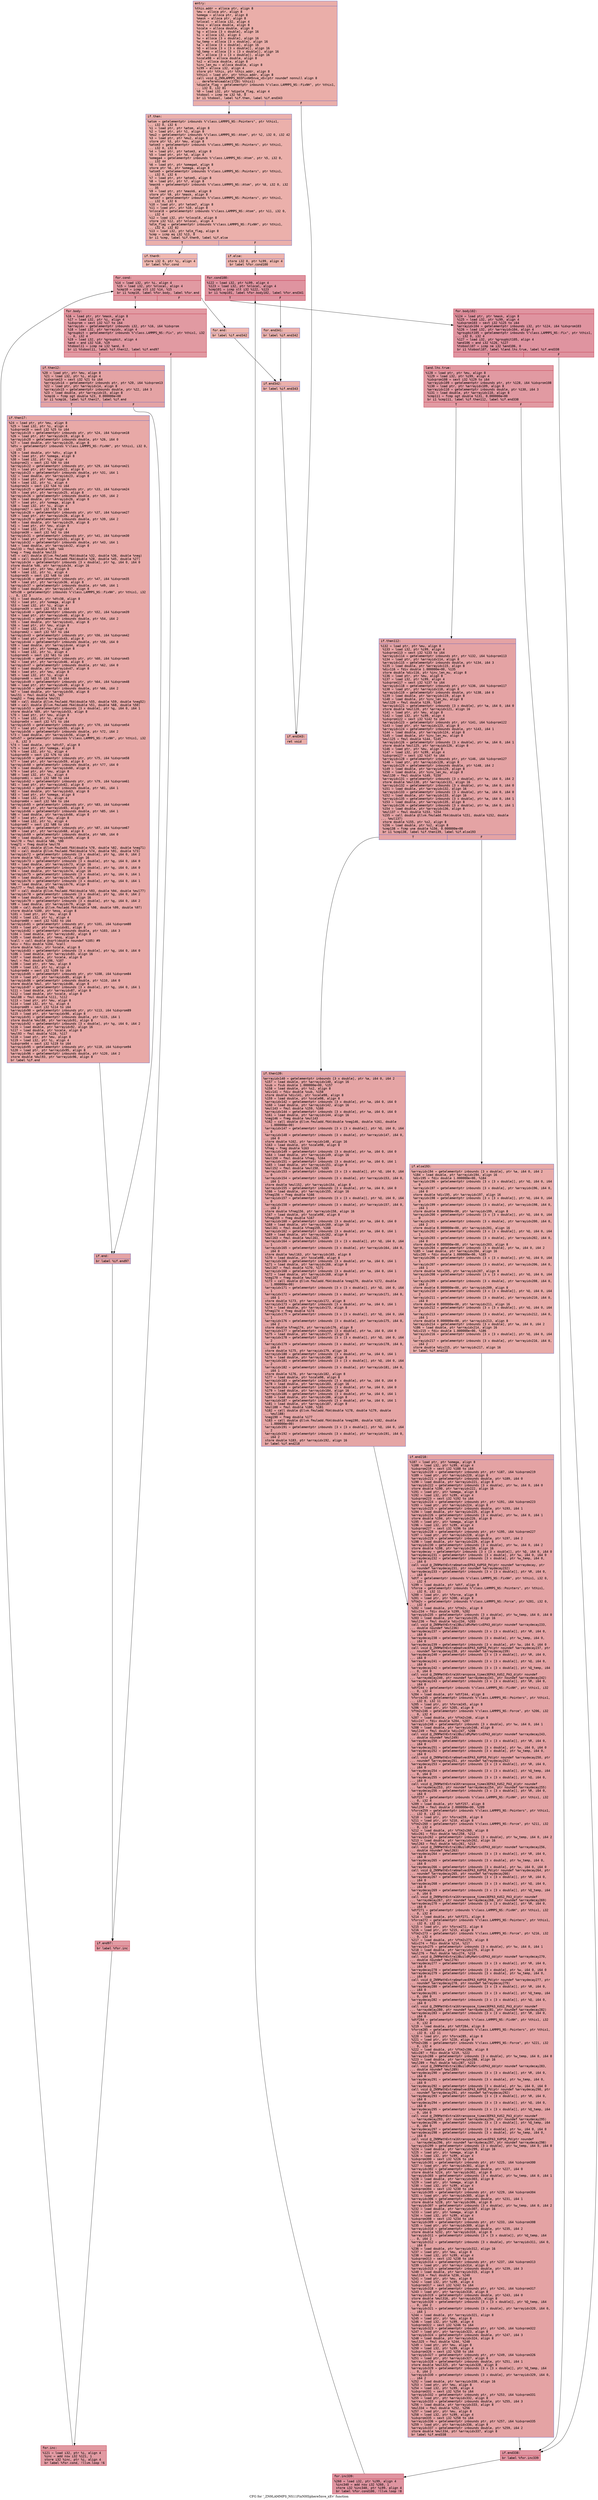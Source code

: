 digraph "CFG for '_ZN9LAMMPS_NS11FixNHSphere5nve_xEv' function" {
	label="CFG for '_ZN9LAMMPS_NS11FixNHSphere5nve_xEv' function";

	Node0x560d7b03cda0 [shape=record,color="#3d50c3ff", style=filled, fillcolor="#d0473d70" fontname="Courier",label="{entry:\l|  %this.addr = alloca ptr, align 8\l  %mu = alloca ptr, align 8\l  %omega = alloca ptr, align 8\l  %mask = alloca ptr, align 8\l  %nlocal = alloca i32, align 4\l  %msq = alloca double, align 8\l  %scale = alloca double, align 8\l  %g = alloca [3 x double], align 16\l  %i = alloca i32, align 4\l  %w = alloca [3 x double], align 16\l  %w_temp = alloca [3 x double], align 16\l  %a = alloca [3 x double], align 16\l  %Q = alloca [3 x [3 x double]], align 16\l  %Q_temp = alloca [3 x [3 x double]], align 16\l  %R = alloca [3 x [3 x double]], align 16\l  %scale98 = alloca double, align 8\l  %s2 = alloca double, align 8\l  %inv_len_mu = alloca double, align 8\l  %i99 = alloca i32, align 4\l  store ptr %this, ptr %this.addr, align 8\l  %this1 = load ptr, ptr %this.addr, align 8\l  call void @_ZN9LAMMPS_NS5FixNH5nve_xEv(ptr noundef nonnull align 8\l... dereferenceable(1720) %this1)\l  %dipole_flag = getelementptr inbounds %\"class.LAMMPS_NS::FixNH\", ptr %this1,\l... i32 0, i32 81\l  %0 = load i32, ptr %dipole_flag, align 4\l  %tobool = icmp ne i32 %0, 0\l  br i1 %tobool, label %if.then, label %if.end343\l|{<s0>T|<s1>F}}"];
	Node0x560d7b03cda0:s0 -> Node0x560d7b0604e0[tooltip="entry -> if.then\nProbability 62.50%" ];
	Node0x560d7b03cda0:s1 -> Node0x560d7b05f930[tooltip="entry -> if.end343\nProbability 37.50%" ];
	Node0x560d7b0604e0 [shape=record,color="#3d50c3ff", style=filled, fillcolor="#d24b4070" fontname="Courier",label="{if.then:\l|  %atom = getelementptr inbounds %\"class.LAMMPS_NS::Pointers\", ptr %this1,\l... i32 0, i32 6\l  %1 = load ptr, ptr %atom, align 8\l  %2 = load ptr, ptr %1, align 8\l  %mu2 = getelementptr inbounds %\"class.LAMMPS_NS::Atom\", ptr %2, i32 0, i32 42\l  %3 = load ptr, ptr %mu2, align 8\l  store ptr %3, ptr %mu, align 8\l  %atom3 = getelementptr inbounds %\"class.LAMMPS_NS::Pointers\", ptr %this1,\l... i32 0, i32 6\l  %4 = load ptr, ptr %atom3, align 8\l  %5 = load ptr, ptr %4, align 8\l  %omega4 = getelementptr inbounds %\"class.LAMMPS_NS::Atom\", ptr %5, i32 0,\l... i32 44\l  %6 = load ptr, ptr %omega4, align 8\l  store ptr %6, ptr %omega, align 8\l  %atom5 = getelementptr inbounds %\"class.LAMMPS_NS::Pointers\", ptr %this1,\l... i32 0, i32 6\l  %7 = load ptr, ptr %atom5, align 8\l  %8 = load ptr, ptr %7, align 8\l  %mask6 = getelementptr inbounds %\"class.LAMMPS_NS::Atom\", ptr %8, i32 0, i32\l... 35\l  %9 = load ptr, ptr %mask6, align 8\l  store ptr %9, ptr %mask, align 8\l  %atom7 = getelementptr inbounds %\"class.LAMMPS_NS::Pointers\", ptr %this1,\l... i32 0, i32 6\l  %10 = load ptr, ptr %atom7, align 8\l  %11 = load ptr, ptr %10, align 8\l  %nlocal8 = getelementptr inbounds %\"class.LAMMPS_NS::Atom\", ptr %11, i32 0,\l... i32 4\l  %12 = load i32, ptr %nlocal8, align 8\l  store i32 %12, ptr %nlocal, align 4\l  %dlm_flag = getelementptr inbounds %\"class.LAMMPS_NS::FixNH\", ptr %this1,\l... i32 0, i32 82\l  %13 = load i32, ptr %dlm_flag, align 8\l  %cmp = icmp eq i32 %13, 0\l  br i1 %cmp, label %if.then9, label %if.else\l|{<s0>T|<s1>F}}"];
	Node0x560d7b0604e0:s0 -> Node0x560d7b061a00[tooltip="if.then -> if.then9\nProbability 37.50%" ];
	Node0x560d7b0604e0:s1 -> Node0x560d7b061a80[tooltip="if.then -> if.else\nProbability 62.50%" ];
	Node0x560d7b061a00 [shape=record,color="#3d50c3ff", style=filled, fillcolor="#dc5d4a70" fontname="Courier",label="{if.then9:\l|  store i32 0, ptr %i, align 4\l  br label %for.cond\l}"];
	Node0x560d7b061a00 -> Node0x560d7b061c40[tooltip="if.then9 -> for.cond\nProbability 100.00%" ];
	Node0x560d7b061c40 [shape=record,color="#b70d28ff", style=filled, fillcolor="#bb1b2c70" fontname="Courier",label="{for.cond:\l|  %14 = load i32, ptr %i, align 4\l  %15 = load i32, ptr %nlocal, align 4\l  %cmp10 = icmp slt i32 %14, %15\l  br i1 %cmp10, label %for.body, label %for.end\l|{<s0>T|<s1>F}}"];
	Node0x560d7b061c40:s0 -> Node0x560d7b061ee0[tooltip="for.cond -> for.body\nProbability 96.88%" ];
	Node0x560d7b061c40:s1 -> Node0x560d7b061f60[tooltip="for.cond -> for.end\nProbability 3.12%" ];
	Node0x560d7b061ee0 [shape=record,color="#b70d28ff", style=filled, fillcolor="#bb1b2c70" fontname="Courier",label="{for.body:\l|  %16 = load ptr, ptr %mask, align 8\l  %17 = load i32, ptr %i, align 4\l  %idxprom = sext i32 %17 to i64\l  %arrayidx = getelementptr inbounds i32, ptr %16, i64 %idxprom\l  %18 = load i32, ptr %arrayidx, align 4\l  %groupbit = getelementptr inbounds %\"class.LAMMPS_NS::Fix\", ptr %this1, i32\l... 0, i32 4\l  %19 = load i32, ptr %groupbit, align 4\l  %and = and i32 %18, %19\l  %tobool11 = icmp ne i32 %and, 0\l  br i1 %tobool11, label %if.then12, label %if.end97\l|{<s0>T|<s1>F}}"];
	Node0x560d7b061ee0:s0 -> Node0x560d7b062640[tooltip="for.body -> if.then12\nProbability 62.50%" ];
	Node0x560d7b061ee0:s1 -> Node0x560d7b0626c0[tooltip="for.body -> if.end97\nProbability 37.50%" ];
	Node0x560d7b062640 [shape=record,color="#3d50c3ff", style=filled, fillcolor="#c32e3170" fontname="Courier",label="{if.then12:\l|  %20 = load ptr, ptr %mu, align 8\l  %21 = load i32, ptr %i, align 4\l  %idxprom13 = sext i32 %21 to i64\l  %arrayidx14 = getelementptr inbounds ptr, ptr %20, i64 %idxprom13\l  %22 = load ptr, ptr %arrayidx14, align 8\l  %arrayidx15 = getelementptr inbounds double, ptr %22, i64 3\l  %23 = load double, ptr %arrayidx15, align 8\l  %cmp16 = fcmp ogt double %23, 0.000000e+00\l  br i1 %cmp16, label %if.then17, label %if.end\l|{<s0>T|<s1>F}}"];
	Node0x560d7b062640:s0 -> Node0x560d7b063330[tooltip="if.then12 -> if.then17\nProbability 50.00%" ];
	Node0x560d7b062640:s1 -> Node0x560d7b0633b0[tooltip="if.then12 -> if.end\nProbability 50.00%" ];
	Node0x560d7b063330 [shape=record,color="#3d50c3ff", style=filled, fillcolor="#ca3b3770" fontname="Courier",label="{if.then17:\l|  %24 = load ptr, ptr %mu, align 8\l  %25 = load i32, ptr %i, align 4\l  %idxprom18 = sext i32 %25 to i64\l  %arrayidx19 = getelementptr inbounds ptr, ptr %24, i64 %idxprom18\l  %26 = load ptr, ptr %arrayidx19, align 8\l  %arrayidx20 = getelementptr inbounds double, ptr %26, i64 0\l  %27 = load double, ptr %arrayidx20, align 8\l  %dtv = getelementptr inbounds %\"class.LAMMPS_NS::FixNH\", ptr %this1, i32 0,\l... i32 3\l  %28 = load double, ptr %dtv, align 8\l  %29 = load ptr, ptr %omega, align 8\l  %30 = load i32, ptr %i, align 4\l  %idxprom21 = sext i32 %30 to i64\l  %arrayidx22 = getelementptr inbounds ptr, ptr %29, i64 %idxprom21\l  %31 = load ptr, ptr %arrayidx22, align 8\l  %arrayidx23 = getelementptr inbounds double, ptr %31, i64 1\l  %32 = load double, ptr %arrayidx23, align 8\l  %33 = load ptr, ptr %mu, align 8\l  %34 = load i32, ptr %i, align 4\l  %idxprom24 = sext i32 %34 to i64\l  %arrayidx25 = getelementptr inbounds ptr, ptr %33, i64 %idxprom24\l  %35 = load ptr, ptr %arrayidx25, align 8\l  %arrayidx26 = getelementptr inbounds double, ptr %35, i64 2\l  %36 = load double, ptr %arrayidx26, align 8\l  %37 = load ptr, ptr %omega, align 8\l  %38 = load i32, ptr %i, align 4\l  %idxprom27 = sext i32 %38 to i64\l  %arrayidx28 = getelementptr inbounds ptr, ptr %37, i64 %idxprom27\l  %39 = load ptr, ptr %arrayidx28, align 8\l  %arrayidx29 = getelementptr inbounds double, ptr %39, i64 2\l  %40 = load double, ptr %arrayidx29, align 8\l  %41 = load ptr, ptr %mu, align 8\l  %42 = load i32, ptr %i, align 4\l  %idxprom30 = sext i32 %42 to i64\l  %arrayidx31 = getelementptr inbounds ptr, ptr %41, i64 %idxprom30\l  %43 = load ptr, ptr %arrayidx31, align 8\l  %arrayidx32 = getelementptr inbounds double, ptr %43, i64 1\l  %44 = load double, ptr %arrayidx32, align 8\l  %mul33 = fmul double %40, %44\l  %neg = fneg double %mul33\l  %45 = call double @llvm.fmuladd.f64(double %32, double %36, double %neg)\l  %46 = call double @llvm.fmuladd.f64(double %28, double %45, double %27)\l  %arrayidx34 = getelementptr inbounds [3 x double], ptr %g, i64 0, i64 0\l  store double %46, ptr %arrayidx34, align 16\l  %47 = load ptr, ptr %mu, align 8\l  %48 = load i32, ptr %i, align 4\l  %idxprom35 = sext i32 %48 to i64\l  %arrayidx36 = getelementptr inbounds ptr, ptr %47, i64 %idxprom35\l  %49 = load ptr, ptr %arrayidx36, align 8\l  %arrayidx37 = getelementptr inbounds double, ptr %49, i64 1\l  %50 = load double, ptr %arrayidx37, align 8\l  %dtv38 = getelementptr inbounds %\"class.LAMMPS_NS::FixNH\", ptr %this1, i32\l... 0, i32 3\l  %51 = load double, ptr %dtv38, align 8\l  %52 = load ptr, ptr %omega, align 8\l  %53 = load i32, ptr %i, align 4\l  %idxprom39 = sext i32 %53 to i64\l  %arrayidx40 = getelementptr inbounds ptr, ptr %52, i64 %idxprom39\l  %54 = load ptr, ptr %arrayidx40, align 8\l  %arrayidx41 = getelementptr inbounds double, ptr %54, i64 2\l  %55 = load double, ptr %arrayidx41, align 8\l  %56 = load ptr, ptr %mu, align 8\l  %57 = load i32, ptr %i, align 4\l  %idxprom42 = sext i32 %57 to i64\l  %arrayidx43 = getelementptr inbounds ptr, ptr %56, i64 %idxprom42\l  %58 = load ptr, ptr %arrayidx43, align 8\l  %arrayidx44 = getelementptr inbounds double, ptr %58, i64 0\l  %59 = load double, ptr %arrayidx44, align 8\l  %60 = load ptr, ptr %omega, align 8\l  %61 = load i32, ptr %i, align 4\l  %idxprom45 = sext i32 %61 to i64\l  %arrayidx46 = getelementptr inbounds ptr, ptr %60, i64 %idxprom45\l  %62 = load ptr, ptr %arrayidx46, align 8\l  %arrayidx47 = getelementptr inbounds double, ptr %62, i64 0\l  %63 = load double, ptr %arrayidx47, align 8\l  %64 = load ptr, ptr %mu, align 8\l  %65 = load i32, ptr %i, align 4\l  %idxprom48 = sext i32 %65 to i64\l  %arrayidx49 = getelementptr inbounds ptr, ptr %64, i64 %idxprom48\l  %66 = load ptr, ptr %arrayidx49, align 8\l  %arrayidx50 = getelementptr inbounds double, ptr %66, i64 2\l  %67 = load double, ptr %arrayidx50, align 8\l  %mul51 = fmul double %63, %67\l  %neg52 = fneg double %mul51\l  %68 = call double @llvm.fmuladd.f64(double %55, double %59, double %neg52)\l  %69 = call double @llvm.fmuladd.f64(double %51, double %68, double %50)\l  %arrayidx53 = getelementptr inbounds [3 x double], ptr %g, i64 0, i64 1\l  store double %69, ptr %arrayidx53, align 8\l  %70 = load ptr, ptr %mu, align 8\l  %71 = load i32, ptr %i, align 4\l  %idxprom54 = sext i32 %71 to i64\l  %arrayidx55 = getelementptr inbounds ptr, ptr %70, i64 %idxprom54\l  %72 = load ptr, ptr %arrayidx55, align 8\l  %arrayidx56 = getelementptr inbounds double, ptr %72, i64 2\l  %73 = load double, ptr %arrayidx56, align 8\l  %dtv57 = getelementptr inbounds %\"class.LAMMPS_NS::FixNH\", ptr %this1, i32\l... 0, i32 3\l  %74 = load double, ptr %dtv57, align 8\l  %75 = load ptr, ptr %omega, align 8\l  %76 = load i32, ptr %i, align 4\l  %idxprom58 = sext i32 %76 to i64\l  %arrayidx59 = getelementptr inbounds ptr, ptr %75, i64 %idxprom58\l  %77 = load ptr, ptr %arrayidx59, align 8\l  %arrayidx60 = getelementptr inbounds double, ptr %77, i64 0\l  %78 = load double, ptr %arrayidx60, align 8\l  %79 = load ptr, ptr %mu, align 8\l  %80 = load i32, ptr %i, align 4\l  %idxprom61 = sext i32 %80 to i64\l  %arrayidx62 = getelementptr inbounds ptr, ptr %79, i64 %idxprom61\l  %81 = load ptr, ptr %arrayidx62, align 8\l  %arrayidx63 = getelementptr inbounds double, ptr %81, i64 1\l  %82 = load double, ptr %arrayidx63, align 8\l  %83 = load ptr, ptr %omega, align 8\l  %84 = load i32, ptr %i, align 4\l  %idxprom64 = sext i32 %84 to i64\l  %arrayidx65 = getelementptr inbounds ptr, ptr %83, i64 %idxprom64\l  %85 = load ptr, ptr %arrayidx65, align 8\l  %arrayidx66 = getelementptr inbounds double, ptr %85, i64 1\l  %86 = load double, ptr %arrayidx66, align 8\l  %87 = load ptr, ptr %mu, align 8\l  %88 = load i32, ptr %i, align 4\l  %idxprom67 = sext i32 %88 to i64\l  %arrayidx68 = getelementptr inbounds ptr, ptr %87, i64 %idxprom67\l  %89 = load ptr, ptr %arrayidx68, align 8\l  %arrayidx69 = getelementptr inbounds double, ptr %89, i64 0\l  %90 = load double, ptr %arrayidx69, align 8\l  %mul70 = fmul double %86, %90\l  %neg71 = fneg double %mul70\l  %91 = call double @llvm.fmuladd.f64(double %78, double %82, double %neg71)\l  %92 = call double @llvm.fmuladd.f64(double %74, double %91, double %73)\l  %arrayidx72 = getelementptr inbounds [3 x double], ptr %g, i64 0, i64 2\l  store double %92, ptr %arrayidx72, align 16\l  %arrayidx73 = getelementptr inbounds [3 x double], ptr %g, i64 0, i64 0\l  %93 = load double, ptr %arrayidx73, align 16\l  %arrayidx74 = getelementptr inbounds [3 x double], ptr %g, i64 0, i64 0\l  %94 = load double, ptr %arrayidx74, align 16\l  %arrayidx75 = getelementptr inbounds [3 x double], ptr %g, i64 0, i64 1\l  %95 = load double, ptr %arrayidx75, align 8\l  %arrayidx76 = getelementptr inbounds [3 x double], ptr %g, i64 0, i64 1\l  %96 = load double, ptr %arrayidx76, align 8\l  %mul77 = fmul double %95, %96\l  %97 = call double @llvm.fmuladd.f64(double %93, double %94, double %mul77)\l  %arrayidx78 = getelementptr inbounds [3 x double], ptr %g, i64 0, i64 2\l  %98 = load double, ptr %arrayidx78, align 16\l  %arrayidx79 = getelementptr inbounds [3 x double], ptr %g, i64 0, i64 2\l  %99 = load double, ptr %arrayidx79, align 16\l  %100 = call double @llvm.fmuladd.f64(double %98, double %99, double %97)\l  store double %100, ptr %msq, align 8\l  %101 = load ptr, ptr %mu, align 8\l  %102 = load i32, ptr %i, align 4\l  %idxprom80 = sext i32 %102 to i64\l  %arrayidx81 = getelementptr inbounds ptr, ptr %101, i64 %idxprom80\l  %103 = load ptr, ptr %arrayidx81, align 8\l  %arrayidx82 = getelementptr inbounds double, ptr %103, i64 3\l  %104 = load double, ptr %arrayidx82, align 8\l  %105 = load double, ptr %msq, align 8\l  %call = call double @sqrt(double noundef %105) #9\l  %div = fdiv double %104, %call\l  store double %div, ptr %scale, align 8\l  %arrayidx83 = getelementptr inbounds [3 x double], ptr %g, i64 0, i64 0\l  %106 = load double, ptr %arrayidx83, align 16\l  %107 = load double, ptr %scale, align 8\l  %mul = fmul double %106, %107\l  %108 = load ptr, ptr %mu, align 8\l  %109 = load i32, ptr %i, align 4\l  %idxprom84 = sext i32 %109 to i64\l  %arrayidx85 = getelementptr inbounds ptr, ptr %108, i64 %idxprom84\l  %110 = load ptr, ptr %arrayidx85, align 8\l  %arrayidx86 = getelementptr inbounds double, ptr %110, i64 0\l  store double %mul, ptr %arrayidx86, align 8\l  %arrayidx87 = getelementptr inbounds [3 x double], ptr %g, i64 0, i64 1\l  %111 = load double, ptr %arrayidx87, align 8\l  %112 = load double, ptr %scale, align 8\l  %mul88 = fmul double %111, %112\l  %113 = load ptr, ptr %mu, align 8\l  %114 = load i32, ptr %i, align 4\l  %idxprom89 = sext i32 %114 to i64\l  %arrayidx90 = getelementptr inbounds ptr, ptr %113, i64 %idxprom89\l  %115 = load ptr, ptr %arrayidx90, align 8\l  %arrayidx91 = getelementptr inbounds double, ptr %115, i64 1\l  store double %mul88, ptr %arrayidx91, align 8\l  %arrayidx92 = getelementptr inbounds [3 x double], ptr %g, i64 0, i64 2\l  %116 = load double, ptr %arrayidx92, align 16\l  %117 = load double, ptr %scale, align 8\l  %mul93 = fmul double %116, %117\l  %118 = load ptr, ptr %mu, align 8\l  %119 = load i32, ptr %i, align 4\l  %idxprom94 = sext i32 %119 to i64\l  %arrayidx95 = getelementptr inbounds ptr, ptr %118, i64 %idxprom94\l  %120 = load ptr, ptr %arrayidx95, align 8\l  %arrayidx96 = getelementptr inbounds double, ptr %120, i64 2\l  store double %mul93, ptr %arrayidx96, align 8\l  br label %if.end\l}"];
	Node0x560d7b063330 -> Node0x560d7b0633b0[tooltip="if.then17 -> if.end\nProbability 100.00%" ];
	Node0x560d7b0633b0 [shape=record,color="#3d50c3ff", style=filled, fillcolor="#c32e3170" fontname="Courier",label="{if.end:\l|  br label %if.end97\l}"];
	Node0x560d7b0633b0 -> Node0x560d7b0626c0[tooltip="if.end -> if.end97\nProbability 100.00%" ];
	Node0x560d7b0626c0 [shape=record,color="#b70d28ff", style=filled, fillcolor="#bb1b2c70" fontname="Courier",label="{if.end97:\l|  br label %for.inc\l}"];
	Node0x560d7b0626c0 -> Node0x560d7b058530[tooltip="if.end97 -> for.inc\nProbability 100.00%" ];
	Node0x560d7b058530 [shape=record,color="#b70d28ff", style=filled, fillcolor="#bb1b2c70" fontname="Courier",label="{for.inc:\l|  %121 = load i32, ptr %i, align 4\l  %inc = add nsw i32 %121, 1\l  store i32 %inc, ptr %i, align 4\l  br label %for.cond, !llvm.loop !6\l}"];
	Node0x560d7b058530 -> Node0x560d7b061c40[tooltip="for.inc -> for.cond\nProbability 100.00%" ];
	Node0x560d7b061f60 [shape=record,color="#3d50c3ff", style=filled, fillcolor="#dc5d4a70" fontname="Courier",label="{for.end:\l|  br label %if.end342\l}"];
	Node0x560d7b061f60 -> Node0x560d7b0589a0[tooltip="for.end -> if.end342\nProbability 100.00%" ];
	Node0x560d7b061a80 [shape=record,color="#3d50c3ff", style=filled, fillcolor="#d6524470" fontname="Courier",label="{if.else:\l|  store i32 0, ptr %i99, align 4\l  br label %for.cond100\l}"];
	Node0x560d7b061a80 -> Node0x560d7b058b30[tooltip="if.else -> for.cond100\nProbability 100.00%" ];
	Node0x560d7b058b30 [shape=record,color="#b70d28ff", style=filled, fillcolor="#b70d2870" fontname="Courier",label="{for.cond100:\l|  %122 = load i32, ptr %i99, align 4\l  %123 = load i32, ptr %nlocal, align 4\l  %cmp101 = icmp slt i32 %122, %123\l  br i1 %cmp101, label %for.body102, label %for.end341\l|{<s0>T|<s1>F}}"];
	Node0x560d7b058b30:s0 -> Node0x560d7b058dd0[tooltip="for.cond100 -> for.body102\nProbability 96.88%" ];
	Node0x560d7b058b30:s1 -> Node0x560d7b058e50[tooltip="for.cond100 -> for.end341\nProbability 3.12%" ];
	Node0x560d7b058dd0 [shape=record,color="#b70d28ff", style=filled, fillcolor="#b70d2870" fontname="Courier",label="{for.body102:\l|  %124 = load ptr, ptr %mask, align 8\l  %125 = load i32, ptr %i99, align 4\l  %idxprom103 = sext i32 %125 to i64\l  %arrayidx104 = getelementptr inbounds i32, ptr %124, i64 %idxprom103\l  %126 = load i32, ptr %arrayidx104, align 4\l  %groupbit105 = getelementptr inbounds %\"class.LAMMPS_NS::Fix\", ptr %this1,\l... i32 0, i32 4\l  %127 = load i32, ptr %groupbit105, align 4\l  %and106 = and i32 %126, %127\l  %tobool107 = icmp ne i32 %and106, 0\l  br i1 %tobool107, label %land.lhs.true, label %if.end338\l|{<s0>T|<s1>F}}"];
	Node0x560d7b058dd0:s0 -> Node0x560d7b059550[tooltip="for.body102 -> land.lhs.true\nProbability 62.50%" ];
	Node0x560d7b058dd0:s1 -> Node0x560d7b0595d0[tooltip="for.body102 -> if.end338\nProbability 37.50%" ];
	Node0x560d7b059550 [shape=record,color="#b70d28ff", style=filled, fillcolor="#bb1b2c70" fontname="Courier",label="{land.lhs.true:\l|  %128 = load ptr, ptr %mu, align 8\l  %129 = load i32, ptr %i99, align 4\l  %idxprom108 = sext i32 %129 to i64\l  %arrayidx109 = getelementptr inbounds ptr, ptr %128, i64 %idxprom108\l  %130 = load ptr, ptr %arrayidx109, align 8\l  %arrayidx110 = getelementptr inbounds double, ptr %130, i64 3\l  %131 = load double, ptr %arrayidx110, align 8\l  %cmp111 = fcmp ogt double %131, 0.000000e+00\l  br i1 %cmp111, label %if.then112, label %if.end338\l|{<s0>T|<s1>F}}"];
	Node0x560d7b059550:s0 -> Node0x560d7b06faa0[tooltip="land.lhs.true -> if.then112\nProbability 50.00%" ];
	Node0x560d7b059550:s1 -> Node0x560d7b0595d0[tooltip="land.lhs.true -> if.end338\nProbability 50.00%" ];
	Node0x560d7b06faa0 [shape=record,color="#3d50c3ff", style=filled, fillcolor="#c32e3170" fontname="Courier",label="{if.then112:\l|  %132 = load ptr, ptr %mu, align 8\l  %133 = load i32, ptr %i99, align 4\l  %idxprom113 = sext i32 %133 to i64\l  %arrayidx114 = getelementptr inbounds ptr, ptr %132, i64 %idxprom113\l  %134 = load ptr, ptr %arrayidx114, align 8\l  %arrayidx115 = getelementptr inbounds double, ptr %134, i64 3\l  %135 = load double, ptr %arrayidx115, align 8\l  %div116 = fdiv double 1.000000e+00, %135\l  store double %div116, ptr %inv_len_mu, align 8\l  %136 = load ptr, ptr %mu, align 8\l  %137 = load i32, ptr %i99, align 4\l  %idxprom117 = sext i32 %137 to i64\l  %arrayidx118 = getelementptr inbounds ptr, ptr %136, i64 %idxprom117\l  %138 = load ptr, ptr %arrayidx118, align 8\l  %arrayidx119 = getelementptr inbounds double, ptr %138, i64 0\l  %139 = load double, ptr %arrayidx119, align 8\l  %140 = load double, ptr %inv_len_mu, align 8\l  %mul120 = fmul double %139, %140\l  %arrayidx121 = getelementptr inbounds [3 x double], ptr %a, i64 0, i64 0\l  store double %mul120, ptr %arrayidx121, align 16\l  %141 = load ptr, ptr %mu, align 8\l  %142 = load i32, ptr %i99, align 4\l  %idxprom122 = sext i32 %142 to i64\l  %arrayidx123 = getelementptr inbounds ptr, ptr %141, i64 %idxprom122\l  %143 = load ptr, ptr %arrayidx123, align 8\l  %arrayidx124 = getelementptr inbounds double, ptr %143, i64 1\l  %144 = load double, ptr %arrayidx124, align 8\l  %145 = load double, ptr %inv_len_mu, align 8\l  %mul125 = fmul double %144, %145\l  %arrayidx126 = getelementptr inbounds [3 x double], ptr %a, i64 0, i64 1\l  store double %mul125, ptr %arrayidx126, align 8\l  %146 = load ptr, ptr %mu, align 8\l  %147 = load i32, ptr %i99, align 4\l  %idxprom127 = sext i32 %147 to i64\l  %arrayidx128 = getelementptr inbounds ptr, ptr %146, i64 %idxprom127\l  %148 = load ptr, ptr %arrayidx128, align 8\l  %arrayidx129 = getelementptr inbounds double, ptr %148, i64 2\l  %149 = load double, ptr %arrayidx129, align 8\l  %150 = load double, ptr %inv_len_mu, align 8\l  %mul130 = fmul double %149, %150\l  %arrayidx131 = getelementptr inbounds [3 x double], ptr %a, i64 0, i64 2\l  store double %mul130, ptr %arrayidx131, align 16\l  %arrayidx132 = getelementptr inbounds [3 x double], ptr %a, i64 0, i64 0\l  %151 = load double, ptr %arrayidx132, align 16\l  %arrayidx133 = getelementptr inbounds [3 x double], ptr %a, i64 0, i64 0\l  %152 = load double, ptr %arrayidx133, align 16\l  %arrayidx135 = getelementptr inbounds [3 x double], ptr %a, i64 0, i64 1\l  %153 = load double, ptr %arrayidx135, align 8\l  %arrayidx136 = getelementptr inbounds [3 x double], ptr %a, i64 0, i64 1\l  %154 = load double, ptr %arrayidx136, align 8\l  %mul137 = fmul double %153, %154\l  %155 = call double @llvm.fmuladd.f64(double %151, double %152, double\l... %mul137)\l  store double %155, ptr %s2, align 8\l  %156 = load double, ptr %s2, align 8\l  %cmp138 = fcmp une double %156, 0.000000e+00\l  br i1 %cmp138, label %if.then139, label %if.else193\l|{<s0>T|<s1>F}}"];
	Node0x560d7b06faa0:s0 -> Node0x560d7b072090[tooltip="if.then112 -> if.then139\nProbability 62.50%" ];
	Node0x560d7b06faa0:s1 -> Node0x560d7b0720e0[tooltip="if.then112 -> if.else193\nProbability 37.50%" ];
	Node0x560d7b072090 [shape=record,color="#3d50c3ff", style=filled, fillcolor="#c5333470" fontname="Courier",label="{if.then139:\l|  %arrayidx140 = getelementptr inbounds [3 x double], ptr %a, i64 0, i64 2\l  %157 = load double, ptr %arrayidx140, align 16\l  %sub = fsub double 1.000000e+00, %157\l  %158 = load double, ptr %s2, align 8\l  %div141 = fdiv double %sub, %158\l  store double %div141, ptr %scale98, align 8\l  %159 = load double, ptr %scale98, align 8\l  %arrayidx142 = getelementptr inbounds [3 x double], ptr %a, i64 0, i64 0\l  %160 = load double, ptr %arrayidx142, align 16\l  %mul143 = fmul double %159, %160\l  %arrayidx144 = getelementptr inbounds [3 x double], ptr %a, i64 0, i64 0\l  %161 = load double, ptr %arrayidx144, align 16\l  %neg146 = fneg double %mul143\l  %162 = call double @llvm.fmuladd.f64(double %neg146, double %161, double\l... 1.000000e+00)\l  %arrayidx147 = getelementptr inbounds [3 x [3 x double]], ptr %Q, i64 0, i64\l... 0\l  %arrayidx148 = getelementptr inbounds [3 x double], ptr %arrayidx147, i64 0,\l... i64 0\l  store double %162, ptr %arrayidx148, align 16\l  %163 = load double, ptr %scale98, align 8\l  %fneg = fneg double %163\l  %arrayidx149 = getelementptr inbounds [3 x double], ptr %a, i64 0, i64 0\l  %164 = load double, ptr %arrayidx149, align 16\l  %mul150 = fmul double %fneg, %164\l  %arrayidx151 = getelementptr inbounds [3 x double], ptr %a, i64 0, i64 1\l  %165 = load double, ptr %arrayidx151, align 8\l  %mul152 = fmul double %mul150, %165\l  %arrayidx153 = getelementptr inbounds [3 x [3 x double]], ptr %Q, i64 0, i64\l... 0\l  %arrayidx154 = getelementptr inbounds [3 x double], ptr %arrayidx153, i64 0,\l... i64 1\l  store double %mul152, ptr %arrayidx154, align 8\l  %arrayidx155 = getelementptr inbounds [3 x double], ptr %a, i64 0, i64 0\l  %166 = load double, ptr %arrayidx155, align 16\l  %fneg156 = fneg double %166\l  %arrayidx157 = getelementptr inbounds [3 x [3 x double]], ptr %Q, i64 0, i64\l... 0\l  %arrayidx158 = getelementptr inbounds [3 x double], ptr %arrayidx157, i64 0,\l... i64 2\l  store double %fneg156, ptr %arrayidx158, align 16\l  %167 = load double, ptr %scale98, align 8\l  %fneg159 = fneg double %167\l  %arrayidx160 = getelementptr inbounds [3 x double], ptr %a, i64 0, i64 0\l  %168 = load double, ptr %arrayidx160, align 16\l  %mul161 = fmul double %fneg159, %168\l  %arrayidx162 = getelementptr inbounds [3 x double], ptr %a, i64 0, i64 1\l  %169 = load double, ptr %arrayidx162, align 8\l  %mul163 = fmul double %mul161, %169\l  %arrayidx164 = getelementptr inbounds [3 x [3 x double]], ptr %Q, i64 0, i64\l... 1\l  %arrayidx165 = getelementptr inbounds [3 x double], ptr %arrayidx164, i64 0,\l... i64 0\l  store double %mul163, ptr %arrayidx165, align 8\l  %170 = load double, ptr %scale98, align 8\l  %arrayidx166 = getelementptr inbounds [3 x double], ptr %a, i64 0, i64 1\l  %171 = load double, ptr %arrayidx166, align 8\l  %mul167 = fmul double %170, %171\l  %arrayidx168 = getelementptr inbounds [3 x double], ptr %a, i64 0, i64 1\l  %172 = load double, ptr %arrayidx168, align 8\l  %neg170 = fneg double %mul167\l  %173 = call double @llvm.fmuladd.f64(double %neg170, double %172, double\l... 1.000000e+00)\l  %arrayidx171 = getelementptr inbounds [3 x [3 x double]], ptr %Q, i64 0, i64\l... 1\l  %arrayidx172 = getelementptr inbounds [3 x double], ptr %arrayidx171, i64 0,\l... i64 1\l  store double %173, ptr %arrayidx172, align 8\l  %arrayidx173 = getelementptr inbounds [3 x double], ptr %a, i64 0, i64 1\l  %174 = load double, ptr %arrayidx173, align 8\l  %fneg174 = fneg double %174\l  %arrayidx175 = getelementptr inbounds [3 x [3 x double]], ptr %Q, i64 0, i64\l... 1\l  %arrayidx176 = getelementptr inbounds [3 x double], ptr %arrayidx175, i64 0,\l... i64 2\l  store double %fneg174, ptr %arrayidx176, align 8\l  %arrayidx177 = getelementptr inbounds [3 x double], ptr %a, i64 0, i64 0\l  %175 = load double, ptr %arrayidx177, align 16\l  %arrayidx178 = getelementptr inbounds [3 x [3 x double]], ptr %Q, i64 0, i64\l... 2\l  %arrayidx179 = getelementptr inbounds [3 x double], ptr %arrayidx178, i64 0,\l... i64 0\l  store double %175, ptr %arrayidx179, align 16\l  %arrayidx180 = getelementptr inbounds [3 x double], ptr %a, i64 0, i64 1\l  %176 = load double, ptr %arrayidx180, align 8\l  %arrayidx181 = getelementptr inbounds [3 x [3 x double]], ptr %Q, i64 0, i64\l... 2\l  %arrayidx182 = getelementptr inbounds [3 x double], ptr %arrayidx181, i64 0,\l... i64 1\l  store double %176, ptr %arrayidx182, align 8\l  %177 = load double, ptr %scale98, align 8\l  %arrayidx183 = getelementptr inbounds [3 x double], ptr %a, i64 0, i64 0\l  %178 = load double, ptr %arrayidx183, align 16\l  %arrayidx184 = getelementptr inbounds [3 x double], ptr %a, i64 0, i64 0\l  %179 = load double, ptr %arrayidx184, align 16\l  %arrayidx186 = getelementptr inbounds [3 x double], ptr %a, i64 0, i64 1\l  %180 = load double, ptr %arrayidx186, align 8\l  %arrayidx187 = getelementptr inbounds [3 x double], ptr %a, i64 0, i64 1\l  %181 = load double, ptr %arrayidx187, align 8\l  %mul188 = fmul double %180, %181\l  %182 = call double @llvm.fmuladd.f64(double %178, double %179, double\l... %mul188)\l  %neg190 = fneg double %177\l  %183 = call double @llvm.fmuladd.f64(double %neg190, double %182, double\l... 1.000000e+00)\l  %arrayidx191 = getelementptr inbounds [3 x [3 x double]], ptr %Q, i64 0, i64\l... 2\l  %arrayidx192 = getelementptr inbounds [3 x double], ptr %arrayidx191, i64 0,\l... i64 2\l  store double %183, ptr %arrayidx192, align 16\l  br label %if.end218\l}"];
	Node0x560d7b072090 -> Node0x560d7b076fe0[tooltip="if.then139 -> if.end218\nProbability 100.00%" ];
	Node0x560d7b0720e0 [shape=record,color="#3d50c3ff", style=filled, fillcolor="#cc403a70" fontname="Courier",label="{if.else193:\l|  %arrayidx194 = getelementptr inbounds [3 x double], ptr %a, i64 0, i64 2\l  %184 = load double, ptr %arrayidx194, align 16\l  %div195 = fdiv double 1.000000e+00, %184\l  %arrayidx196 = getelementptr inbounds [3 x [3 x double]], ptr %Q, i64 0, i64\l... 0\l  %arrayidx197 = getelementptr inbounds [3 x double], ptr %arrayidx196, i64 0,\l... i64 0\l  store double %div195, ptr %arrayidx197, align 16\l  %arrayidx198 = getelementptr inbounds [3 x [3 x double]], ptr %Q, i64 0, i64\l... 0\l  %arrayidx199 = getelementptr inbounds [3 x double], ptr %arrayidx198, i64 0,\l... i64 1\l  store double 0.000000e+00, ptr %arrayidx199, align 8\l  %arrayidx200 = getelementptr inbounds [3 x [3 x double]], ptr %Q, i64 0, i64\l... 0\l  %arrayidx201 = getelementptr inbounds [3 x double], ptr %arrayidx200, i64 0,\l... i64 2\l  store double 0.000000e+00, ptr %arrayidx201, align 16\l  %arrayidx202 = getelementptr inbounds [3 x [3 x double]], ptr %Q, i64 0, i64\l... 1\l  %arrayidx203 = getelementptr inbounds [3 x double], ptr %arrayidx202, i64 0,\l... i64 0\l  store double 0.000000e+00, ptr %arrayidx203, align 8\l  %arrayidx204 = getelementptr inbounds [3 x double], ptr %a, i64 0, i64 2\l  %185 = load double, ptr %arrayidx204, align 16\l  %div205 = fdiv double 1.000000e+00, %185\l  %arrayidx206 = getelementptr inbounds [3 x [3 x double]], ptr %Q, i64 0, i64\l... 1\l  %arrayidx207 = getelementptr inbounds [3 x double], ptr %arrayidx206, i64 0,\l... i64 1\l  store double %div205, ptr %arrayidx207, align 8\l  %arrayidx208 = getelementptr inbounds [3 x [3 x double]], ptr %Q, i64 0, i64\l... 1\l  %arrayidx209 = getelementptr inbounds [3 x double], ptr %arrayidx208, i64 0,\l... i64 2\l  store double 0.000000e+00, ptr %arrayidx209, align 8\l  %arrayidx210 = getelementptr inbounds [3 x [3 x double]], ptr %Q, i64 0, i64\l... 2\l  %arrayidx211 = getelementptr inbounds [3 x double], ptr %arrayidx210, i64 0,\l... i64 0\l  store double 0.000000e+00, ptr %arrayidx211, align 16\l  %arrayidx212 = getelementptr inbounds [3 x [3 x double]], ptr %Q, i64 0, i64\l... 2\l  %arrayidx213 = getelementptr inbounds [3 x double], ptr %arrayidx212, i64 0,\l... i64 1\l  store double 0.000000e+00, ptr %arrayidx213, align 8\l  %arrayidx214 = getelementptr inbounds [3 x double], ptr %a, i64 0, i64 2\l  %186 = load double, ptr %arrayidx214, align 16\l  %div215 = fdiv double 1.000000e+00, %186\l  %arrayidx216 = getelementptr inbounds [3 x [3 x double]], ptr %Q, i64 0, i64\l... 2\l  %arrayidx217 = getelementptr inbounds [3 x double], ptr %arrayidx216, i64 0,\l... i64 2\l  store double %div215, ptr %arrayidx217, align 16\l  br label %if.end218\l}"];
	Node0x560d7b0720e0 -> Node0x560d7b076fe0[tooltip="if.else193 -> if.end218\nProbability 100.00%" ];
	Node0x560d7b076fe0 [shape=record,color="#3d50c3ff", style=filled, fillcolor="#c32e3170" fontname="Courier",label="{if.end218:\l|  %187 = load ptr, ptr %omega, align 8\l  %188 = load i32, ptr %i99, align 4\l  %idxprom219 = sext i32 %188 to i64\l  %arrayidx220 = getelementptr inbounds ptr, ptr %187, i64 %idxprom219\l  %189 = load ptr, ptr %arrayidx220, align 8\l  %arrayidx221 = getelementptr inbounds double, ptr %189, i64 0\l  %190 = load double, ptr %arrayidx221, align 8\l  %arrayidx222 = getelementptr inbounds [3 x double], ptr %w, i64 0, i64 0\l  store double %190, ptr %arrayidx222, align 16\l  %191 = load ptr, ptr %omega, align 8\l  %192 = load i32, ptr %i99, align 4\l  %idxprom223 = sext i32 %192 to i64\l  %arrayidx224 = getelementptr inbounds ptr, ptr %191, i64 %idxprom223\l  %193 = load ptr, ptr %arrayidx224, align 8\l  %arrayidx225 = getelementptr inbounds double, ptr %193, i64 1\l  %194 = load double, ptr %arrayidx225, align 8\l  %arrayidx226 = getelementptr inbounds [3 x double], ptr %w, i64 0, i64 1\l  store double %194, ptr %arrayidx226, align 8\l  %195 = load ptr, ptr %omega, align 8\l  %196 = load i32, ptr %i99, align 4\l  %idxprom227 = sext i32 %196 to i64\l  %arrayidx228 = getelementptr inbounds ptr, ptr %195, i64 %idxprom227\l  %197 = load ptr, ptr %arrayidx228, align 8\l  %arrayidx229 = getelementptr inbounds double, ptr %197, i64 2\l  %198 = load double, ptr %arrayidx229, align 8\l  %arrayidx230 = getelementptr inbounds [3 x double], ptr %w, i64 0, i64 2\l  store double %198, ptr %arrayidx230, align 16\l  %arraydecay = getelementptr inbounds [3 x [3 x double]], ptr %Q, i64 0, i64 0\l  %arraydecay231 = getelementptr inbounds [3 x double], ptr %w, i64 0, i64 0\l  %arraydecay232 = getelementptr inbounds [3 x double], ptr %w_temp, i64 0,\l... i64 0\l  call void @_ZN9MathExtra6matvecEPA3_KdPS0_Pd(ptr noundef %arraydecay, ptr\l... noundef %arraydecay231, ptr noundef %arraydecay232)\l  %arraydecay233 = getelementptr inbounds [3 x [3 x double]], ptr %R, i64 0,\l... i64 0\l  %dtf = getelementptr inbounds %\"class.LAMMPS_NS::FixNH\", ptr %this1, i32 0,\l... i32 4\l  %199 = load double, ptr %dtf, align 8\l  %force = getelementptr inbounds %\"class.LAMMPS_NS::Pointers\", ptr %this1,\l... i32 0, i32 11\l  %200 = load ptr, ptr %force, align 8\l  %201 = load ptr, ptr %200, align 8\l  %ftm2v = getelementptr inbounds %\"class.LAMMPS_NS::Force\", ptr %201, i32 0,\l... i32 4\l  %202 = load double, ptr %ftm2v, align 8\l  %div234 = fdiv double %199, %202\l  %arrayidx235 = getelementptr inbounds [3 x double], ptr %w_temp, i64 0, i64 0\l  %203 = load double, ptr %arrayidx235, align 16\l  %mul236 = fmul double %div234, %203\l  call void @_ZN9MathExtra13BuildRxMatrixEPA3_dd(ptr noundef %arraydecay233,\l... double noundef %mul236)\l  %arraydecay237 = getelementptr inbounds [3 x [3 x double]], ptr %R, i64 0,\l... i64 0\l  %arraydecay238 = getelementptr inbounds [3 x double], ptr %w_temp, i64 0,\l... i64 0\l  %arraydecay239 = getelementptr inbounds [3 x double], ptr %w, i64 0, i64 0\l  call void @_ZN9MathExtra6matvecEPA3_KdPS0_Pd(ptr noundef %arraydecay237, ptr\l... noundef %arraydecay238, ptr noundef %arraydecay239)\l  %arraydecay240 = getelementptr inbounds [3 x [3 x double]], ptr %R, i64 0,\l... i64 0\l  %arraydecay241 = getelementptr inbounds [3 x [3 x double]], ptr %Q, i64 0,\l... i64 0\l  %arraydecay242 = getelementptr inbounds [3 x [3 x double]], ptr %Q_temp, i64\l... 0, i64 0\l  call void @_ZN9MathExtra16transpose_times3EPA3_KdS2_PA3_d(ptr noundef\l... %arraydecay240, ptr noundef %arraydecay241, ptr noundef %arraydecay242)\l  %arraydecay243 = getelementptr inbounds [3 x [3 x double]], ptr %R, i64 0,\l... i64 0\l  %dtf244 = getelementptr inbounds %\"class.LAMMPS_NS::FixNH\", ptr %this1, i32\l... 0, i32 4\l  %204 = load double, ptr %dtf244, align 8\l  %force245 = getelementptr inbounds %\"class.LAMMPS_NS::Pointers\", ptr %this1,\l... i32 0, i32 11\l  %205 = load ptr, ptr %force245, align 8\l  %206 = load ptr, ptr %205, align 8\l  %ftm2v246 = getelementptr inbounds %\"class.LAMMPS_NS::Force\", ptr %206, i32\l... 0, i32 4\l  %207 = load double, ptr %ftm2v246, align 8\l  %div247 = fdiv double %204, %207\l  %arrayidx248 = getelementptr inbounds [3 x double], ptr %w, i64 0, i64 1\l  %208 = load double, ptr %arrayidx248, align 8\l  %mul249 = fmul double %div247, %208\l  call void @_ZN9MathExtra13BuildRyMatrixEPA3_dd(ptr noundef %arraydecay243,\l... double noundef %mul249)\l  %arraydecay250 = getelementptr inbounds [3 x [3 x double]], ptr %R, i64 0,\l... i64 0\l  %arraydecay251 = getelementptr inbounds [3 x double], ptr %w, i64 0, i64 0\l  %arraydecay252 = getelementptr inbounds [3 x double], ptr %w_temp, i64 0,\l... i64 0\l  call void @_ZN9MathExtra6matvecEPA3_KdPS0_Pd(ptr noundef %arraydecay250, ptr\l... noundef %arraydecay251, ptr noundef %arraydecay252)\l  %arraydecay253 = getelementptr inbounds [3 x [3 x double]], ptr %R, i64 0,\l... i64 0\l  %arraydecay254 = getelementptr inbounds [3 x [3 x double]], ptr %Q_temp, i64\l... 0, i64 0\l  %arraydecay255 = getelementptr inbounds [3 x [3 x double]], ptr %Q, i64 0,\l... i64 0\l  call void @_ZN9MathExtra16transpose_times3EPA3_KdS2_PA3_d(ptr noundef\l... %arraydecay253, ptr noundef %arraydecay254, ptr noundef %arraydecay255)\l  %arraydecay256 = getelementptr inbounds [3 x [3 x double]], ptr %R, i64 0,\l... i64 0\l  %dtf257 = getelementptr inbounds %\"class.LAMMPS_NS::FixNH\", ptr %this1, i32\l... 0, i32 4\l  %209 = load double, ptr %dtf257, align 8\l  %mul258 = fmul double 2.000000e+00, %209\l  %force259 = getelementptr inbounds %\"class.LAMMPS_NS::Pointers\", ptr %this1,\l... i32 0, i32 11\l  %210 = load ptr, ptr %force259, align 8\l  %211 = load ptr, ptr %210, align 8\l  %ftm2v260 = getelementptr inbounds %\"class.LAMMPS_NS::Force\", ptr %211, i32\l... 0, i32 4\l  %212 = load double, ptr %ftm2v260, align 8\l  %div261 = fdiv double %mul258, %212\l  %arrayidx262 = getelementptr inbounds [3 x double], ptr %w_temp, i64 0, i64 2\l  %213 = load double, ptr %arrayidx262, align 16\l  %mul263 = fmul double %div261, %213\l  call void @_ZN9MathExtra13BuildRzMatrixEPA3_dd(ptr noundef %arraydecay256,\l... double noundef %mul263)\l  %arraydecay264 = getelementptr inbounds [3 x [3 x double]], ptr %R, i64 0,\l... i64 0\l  %arraydecay265 = getelementptr inbounds [3 x double], ptr %w_temp, i64 0,\l... i64 0\l  %arraydecay266 = getelementptr inbounds [3 x double], ptr %w, i64 0, i64 0\l  call void @_ZN9MathExtra6matvecEPA3_KdPS0_Pd(ptr noundef %arraydecay264, ptr\l... noundef %arraydecay265, ptr noundef %arraydecay266)\l  %arraydecay267 = getelementptr inbounds [3 x [3 x double]], ptr %R, i64 0,\l... i64 0\l  %arraydecay268 = getelementptr inbounds [3 x [3 x double]], ptr %Q, i64 0,\l... i64 0\l  %arraydecay269 = getelementptr inbounds [3 x [3 x double]], ptr %Q_temp, i64\l... 0, i64 0\l  call void @_ZN9MathExtra16transpose_times3EPA3_KdS2_PA3_d(ptr noundef\l... %arraydecay267, ptr noundef %arraydecay268, ptr noundef %arraydecay269)\l  %arraydecay270 = getelementptr inbounds [3 x [3 x double]], ptr %R, i64 0,\l... i64 0\l  %dtf271 = getelementptr inbounds %\"class.LAMMPS_NS::FixNH\", ptr %this1, i32\l... 0, i32 4\l  %214 = load double, ptr %dtf271, align 8\l  %force272 = getelementptr inbounds %\"class.LAMMPS_NS::Pointers\", ptr %this1,\l... i32 0, i32 11\l  %215 = load ptr, ptr %force272, align 8\l  %216 = load ptr, ptr %215, align 8\l  %ftm2v273 = getelementptr inbounds %\"class.LAMMPS_NS::Force\", ptr %216, i32\l... 0, i32 4\l  %217 = load double, ptr %ftm2v273, align 8\l  %div274 = fdiv double %214, %217\l  %arrayidx275 = getelementptr inbounds [3 x double], ptr %w, i64 0, i64 1\l  %218 = load double, ptr %arrayidx275, align 8\l  %mul276 = fmul double %div274, %218\l  call void @_ZN9MathExtra13BuildRyMatrixEPA3_dd(ptr noundef %arraydecay270,\l... double noundef %mul276)\l  %arraydecay277 = getelementptr inbounds [3 x [3 x double]], ptr %R, i64 0,\l... i64 0\l  %arraydecay278 = getelementptr inbounds [3 x double], ptr %w, i64 0, i64 0\l  %arraydecay279 = getelementptr inbounds [3 x double], ptr %w_temp, i64 0,\l... i64 0\l  call void @_ZN9MathExtra6matvecEPA3_KdPS0_Pd(ptr noundef %arraydecay277, ptr\l... noundef %arraydecay278, ptr noundef %arraydecay279)\l  %arraydecay280 = getelementptr inbounds [3 x [3 x double]], ptr %R, i64 0,\l... i64 0\l  %arraydecay281 = getelementptr inbounds [3 x [3 x double]], ptr %Q_temp, i64\l... 0, i64 0\l  %arraydecay282 = getelementptr inbounds [3 x [3 x double]], ptr %Q, i64 0,\l... i64 0\l  call void @_ZN9MathExtra16transpose_times3EPA3_KdS2_PA3_d(ptr noundef\l... %arraydecay280, ptr noundef %arraydecay281, ptr noundef %arraydecay282)\l  %arraydecay283 = getelementptr inbounds [3 x [3 x double]], ptr %R, i64 0,\l... i64 0\l  %dtf284 = getelementptr inbounds %\"class.LAMMPS_NS::FixNH\", ptr %this1, i32\l... 0, i32 4\l  %219 = load double, ptr %dtf284, align 8\l  %force285 = getelementptr inbounds %\"class.LAMMPS_NS::Pointers\", ptr %this1,\l... i32 0, i32 11\l  %220 = load ptr, ptr %force285, align 8\l  %221 = load ptr, ptr %220, align 8\l  %ftm2v286 = getelementptr inbounds %\"class.LAMMPS_NS::Force\", ptr %221, i32\l... 0, i32 4\l  %222 = load double, ptr %ftm2v286, align 8\l  %div287 = fdiv double %219, %222\l  %arrayidx288 = getelementptr inbounds [3 x double], ptr %w_temp, i64 0, i64 0\l  %223 = load double, ptr %arrayidx288, align 16\l  %mul289 = fmul double %div287, %223\l  call void @_ZN9MathExtra13BuildRxMatrixEPA3_dd(ptr noundef %arraydecay283,\l... double noundef %mul289)\l  %arraydecay290 = getelementptr inbounds [3 x [3 x double]], ptr %R, i64 0,\l... i64 0\l  %arraydecay291 = getelementptr inbounds [3 x double], ptr %w_temp, i64 0,\l... i64 0\l  %arraydecay292 = getelementptr inbounds [3 x double], ptr %w, i64 0, i64 0\l  call void @_ZN9MathExtra6matvecEPA3_KdPS0_Pd(ptr noundef %arraydecay290, ptr\l... noundef %arraydecay291, ptr noundef %arraydecay292)\l  %arraydecay293 = getelementptr inbounds [3 x [3 x double]], ptr %R, i64 0,\l... i64 0\l  %arraydecay294 = getelementptr inbounds [3 x [3 x double]], ptr %Q, i64 0,\l... i64 0\l  %arraydecay295 = getelementptr inbounds [3 x [3 x double]], ptr %Q_temp, i64\l... 0, i64 0\l  call void @_ZN9MathExtra16transpose_times3EPA3_KdS2_PA3_d(ptr noundef\l... %arraydecay293, ptr noundef %arraydecay294, ptr noundef %arraydecay295)\l  %arraydecay296 = getelementptr inbounds [3 x [3 x double]], ptr %Q_temp, i64\l... 0, i64 0\l  %arraydecay297 = getelementptr inbounds [3 x double], ptr %w, i64 0, i64 0\l  %arraydecay298 = getelementptr inbounds [3 x double], ptr %w_temp, i64 0,\l... i64 0\l  call void @_ZN9MathExtra16transpose_matvecEPA3_KdPS0_Pd(ptr noundef\l... %arraydecay296, ptr noundef %arraydecay297, ptr noundef %arraydecay298)\l  %arrayidx299 = getelementptr inbounds [3 x double], ptr %w_temp, i64 0, i64 0\l  %224 = load double, ptr %arrayidx299, align 16\l  %225 = load ptr, ptr %omega, align 8\l  %226 = load i32, ptr %i99, align 4\l  %idxprom300 = sext i32 %226 to i64\l  %arrayidx301 = getelementptr inbounds ptr, ptr %225, i64 %idxprom300\l  %227 = load ptr, ptr %arrayidx301, align 8\l  %arrayidx302 = getelementptr inbounds double, ptr %227, i64 0\l  store double %224, ptr %arrayidx302, align 8\l  %arrayidx303 = getelementptr inbounds [3 x double], ptr %w_temp, i64 0, i64 1\l  %228 = load double, ptr %arrayidx303, align 8\l  %229 = load ptr, ptr %omega, align 8\l  %230 = load i32, ptr %i99, align 4\l  %idxprom304 = sext i32 %230 to i64\l  %arrayidx305 = getelementptr inbounds ptr, ptr %229, i64 %idxprom304\l  %231 = load ptr, ptr %arrayidx305, align 8\l  %arrayidx306 = getelementptr inbounds double, ptr %231, i64 1\l  store double %228, ptr %arrayidx306, align 8\l  %arrayidx307 = getelementptr inbounds [3 x double], ptr %w_temp, i64 0, i64 2\l  %232 = load double, ptr %arrayidx307, align 16\l  %233 = load ptr, ptr %omega, align 8\l  %234 = load i32, ptr %i99, align 4\l  %idxprom308 = sext i32 %234 to i64\l  %arrayidx309 = getelementptr inbounds ptr, ptr %233, i64 %idxprom308\l  %235 = load ptr, ptr %arrayidx309, align 8\l  %arrayidx310 = getelementptr inbounds double, ptr %235, i64 2\l  store double %232, ptr %arrayidx310, align 8\l  %arrayidx311 = getelementptr inbounds [3 x [3 x double]], ptr %Q_temp, i64\l... 0, i64 2\l  %arrayidx312 = getelementptr inbounds [3 x double], ptr %arrayidx311, i64 0,\l... i64 0\l  %236 = load double, ptr %arrayidx312, align 16\l  %237 = load ptr, ptr %mu, align 8\l  %238 = load i32, ptr %i99, align 4\l  %idxprom313 = sext i32 %238 to i64\l  %arrayidx314 = getelementptr inbounds ptr, ptr %237, i64 %idxprom313\l  %239 = load ptr, ptr %arrayidx314, align 8\l  %arrayidx315 = getelementptr inbounds double, ptr %239, i64 3\l  %240 = load double, ptr %arrayidx315, align 8\l  %mul316 = fmul double %236, %240\l  %241 = load ptr, ptr %mu, align 8\l  %242 = load i32, ptr %i99, align 4\l  %idxprom317 = sext i32 %242 to i64\l  %arrayidx318 = getelementptr inbounds ptr, ptr %241, i64 %idxprom317\l  %243 = load ptr, ptr %arrayidx318, align 8\l  %arrayidx319 = getelementptr inbounds double, ptr %243, i64 0\l  store double %mul316, ptr %arrayidx319, align 8\l  %arrayidx320 = getelementptr inbounds [3 x [3 x double]], ptr %Q_temp, i64\l... 0, i64 2\l  %arrayidx321 = getelementptr inbounds [3 x double], ptr %arrayidx320, i64 0,\l... i64 1\l  %244 = load double, ptr %arrayidx321, align 8\l  %245 = load ptr, ptr %mu, align 8\l  %246 = load i32, ptr %i99, align 4\l  %idxprom322 = sext i32 %246 to i64\l  %arrayidx323 = getelementptr inbounds ptr, ptr %245, i64 %idxprom322\l  %247 = load ptr, ptr %arrayidx323, align 8\l  %arrayidx324 = getelementptr inbounds double, ptr %247, i64 3\l  %248 = load double, ptr %arrayidx324, align 8\l  %mul325 = fmul double %244, %248\l  %249 = load ptr, ptr %mu, align 8\l  %250 = load i32, ptr %i99, align 4\l  %idxprom326 = sext i32 %250 to i64\l  %arrayidx327 = getelementptr inbounds ptr, ptr %249, i64 %idxprom326\l  %251 = load ptr, ptr %arrayidx327, align 8\l  %arrayidx328 = getelementptr inbounds double, ptr %251, i64 1\l  store double %mul325, ptr %arrayidx328, align 8\l  %arrayidx329 = getelementptr inbounds [3 x [3 x double]], ptr %Q_temp, i64\l... 0, i64 2\l  %arrayidx330 = getelementptr inbounds [3 x double], ptr %arrayidx329, i64 0,\l... i64 2\l  %252 = load double, ptr %arrayidx330, align 16\l  %253 = load ptr, ptr %mu, align 8\l  %254 = load i32, ptr %i99, align 4\l  %idxprom331 = sext i32 %254 to i64\l  %arrayidx332 = getelementptr inbounds ptr, ptr %253, i64 %idxprom331\l  %255 = load ptr, ptr %arrayidx332, align 8\l  %arrayidx333 = getelementptr inbounds double, ptr %255, i64 3\l  %256 = load double, ptr %arrayidx333, align 8\l  %mul334 = fmul double %252, %256\l  %257 = load ptr, ptr %mu, align 8\l  %258 = load i32, ptr %i99, align 4\l  %idxprom335 = sext i32 %258 to i64\l  %arrayidx336 = getelementptr inbounds ptr, ptr %257, i64 %idxprom335\l  %259 = load ptr, ptr %arrayidx336, align 8\l  %arrayidx337 = getelementptr inbounds double, ptr %259, i64 2\l  store double %mul334, ptr %arrayidx337, align 8\l  br label %if.end338\l}"];
	Node0x560d7b076fe0 -> Node0x560d7b0595d0[tooltip="if.end218 -> if.end338\nProbability 100.00%" ];
	Node0x560d7b0595d0 [shape=record,color="#b70d28ff", style=filled, fillcolor="#b70d2870" fontname="Courier",label="{if.end338:\l|  br label %for.inc339\l}"];
	Node0x560d7b0595d0 -> Node0x560d7b084b10[tooltip="if.end338 -> for.inc339\nProbability 100.00%" ];
	Node0x560d7b084b10 [shape=record,color="#b70d28ff", style=filled, fillcolor="#b70d2870" fontname="Courier",label="{for.inc339:\l|  %260 = load i32, ptr %i99, align 4\l  %inc340 = add nsw i32 %260, 1\l  store i32 %inc340, ptr %i99, align 4\l  br label %for.cond100, !llvm.loop !8\l}"];
	Node0x560d7b084b10 -> Node0x560d7b058b30[tooltip="for.inc339 -> for.cond100\nProbability 100.00%" ];
	Node0x560d7b058e50 [shape=record,color="#3d50c3ff", style=filled, fillcolor="#d6524470" fontname="Courier",label="{for.end341:\l|  br label %if.end342\l}"];
	Node0x560d7b058e50 -> Node0x560d7b0589a0[tooltip="for.end341 -> if.end342\nProbability 100.00%" ];
	Node0x560d7b0589a0 [shape=record,color="#3d50c3ff", style=filled, fillcolor="#d24b4070" fontname="Courier",label="{if.end342:\l|  br label %if.end343\l}"];
	Node0x560d7b0589a0 -> Node0x560d7b05f930[tooltip="if.end342 -> if.end343\nProbability 100.00%" ];
	Node0x560d7b05f930 [shape=record,color="#3d50c3ff", style=filled, fillcolor="#d0473d70" fontname="Courier",label="{if.end343:\l|  ret void\l}"];
}
